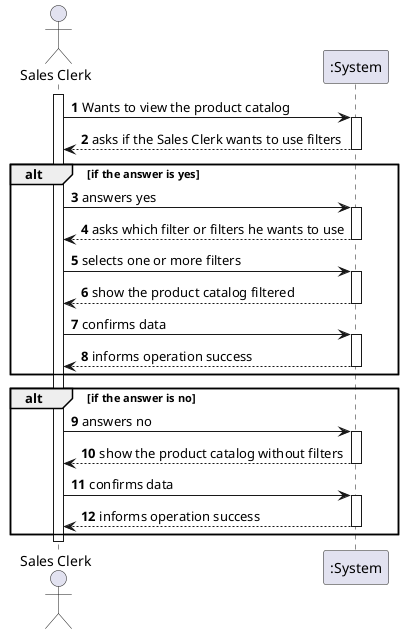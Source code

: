 @startuml
'https://plantuml.com/sequence-diagram

autonumber

Actor "Sales Clerk" as SC
participant ":System" as system

activate SC

SC -> system: Wants to view the product catalog

activate system

system --> SC: asks if the Sales Clerk wants to use filters

deactivate system

alt if the answer is yes

SC -> system: answers yes

activate system

system --> SC: asks which filter or filters he wants to use

deactivate system

SC -> system: selects one or more filters

activate system

system --> SC: show the product catalog filtered

deactivate system

SC -> system: confirms data

activate system

system --> SC: informs operation success

deactivate system

end

alt if the answer is no

SC -> system: answers no

activate system

system --> SC: show the product catalog without filters

deactivate system

SC -> system: confirms data

activate system

system --> SC: informs operation success

deactivate system

end

deactivate SC

@enduml